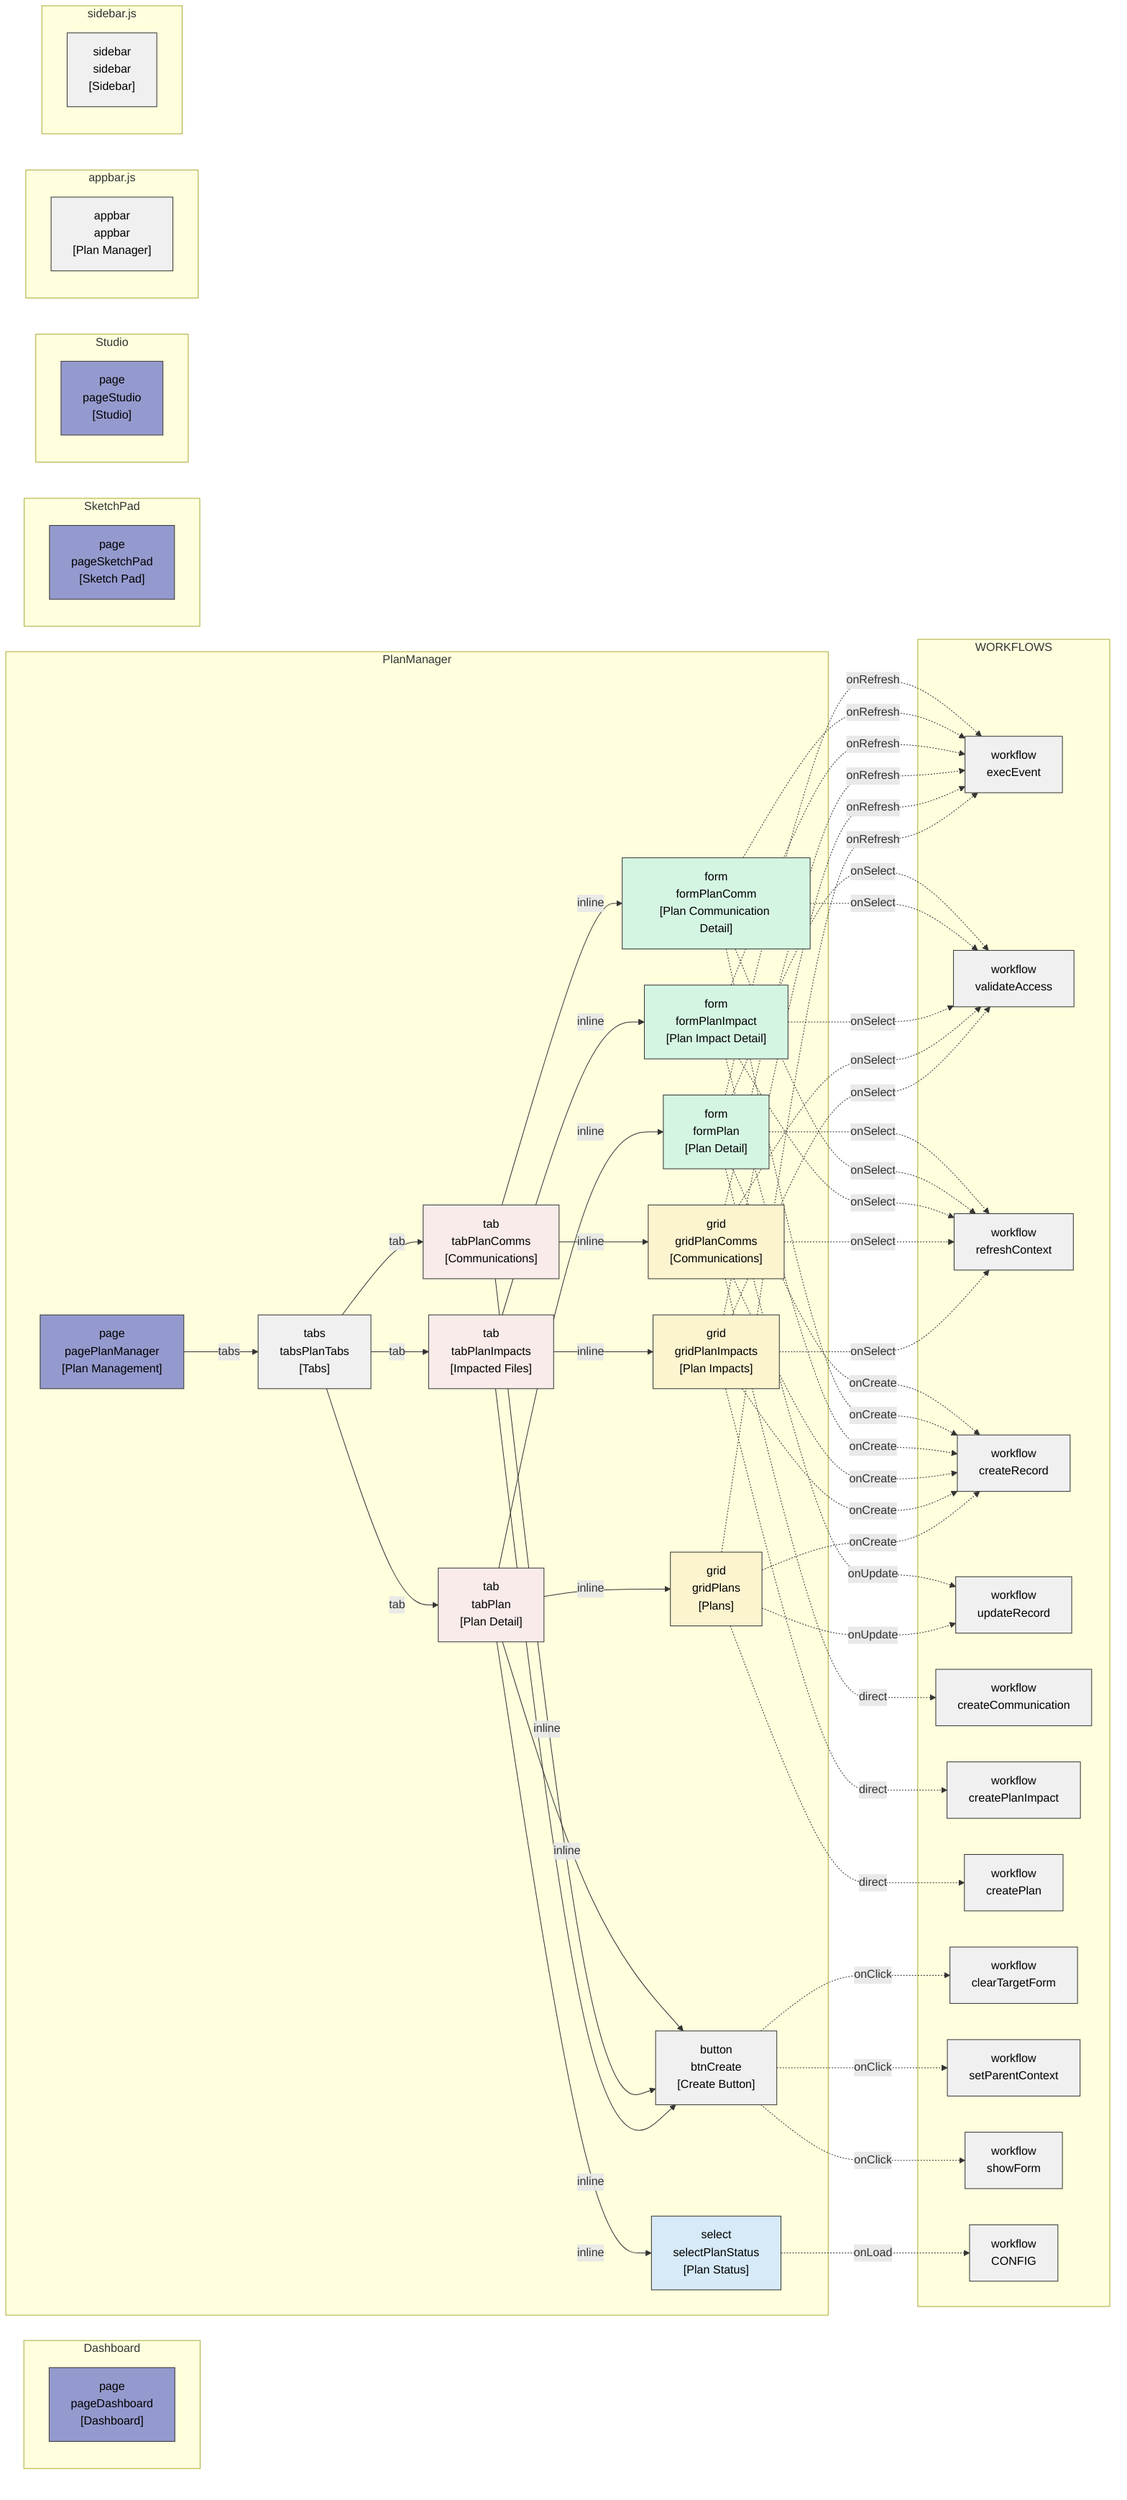 flowchart LR

  subgraph Dashboard
    pageDashboard["page<br>pageDashboard<br>[Dashboard]"]
  end

  subgraph PlanManager
    formPlan["form<br>formPlan<br>[Plan Detail]"]
    formPlanComm["form<br>formPlanComm<br>[Plan Communication Detail]"]
    formPlanImpact["form<br>formPlanImpact<br>[Plan Impact Detail]"]
    gridPlanComms["grid<br>gridPlanComms<br>[Communications]"]
    gridPlanImpacts["grid<br>gridPlanImpacts<br>[Plan Impacts]"]
    gridPlans["grid<br>gridPlans<br>[Plans]"]
    pagePlanManager["page<br>pagePlanManager<br>[Plan Management]"]
    tabPlan["tab<br>tabPlan<br>[Plan Detail]"]
    tabPlanComms["tab<br>tabPlanComms<br>[Communications]"]
    tabPlanImpacts["tab<br>tabPlanImpacts<br>[Impacted Files]"]
    tabsPlanTabs["tabs<br>tabsPlanTabs<br>[Tabs]"]
    btnCreate["button<br>btnCreate<br>[Create Button]"]
    selectPlanStatus["select<br>selectPlanStatus<br>[Plan Status]"]
  end

  subgraph SketchPad
    pageSketchPad["page<br>pageSketchPad<br>[Sketch Pad]"]
  end

  subgraph Studio
    pageStudio["page<br>pageStudio<br>[Studio]"]
  end

  subgraph appbar.js
    appbar["appbar<br>appbar<br>[Plan Manager]"]
  end

  subgraph sidebar.js
    sidebar["sidebar<br>sidebar<br>[Sidebar]"]
  end

  subgraph WORKFLOWS
    workflow:execEvent["workflow<br>execEvent"]
    workflow:validateAccess["workflow<br>validateAccess"]
    workflow:refreshContext["workflow<br>refreshContext"]
    workflow:createRecord["workflow<br>createRecord"]
    workflow:updateRecord["workflow<br>updateRecord"]
    workflow:createCommunication["workflow<br>createCommunication"]
    workflow:createPlanImpact["workflow<br>createPlanImpact"]
    workflow:createPlan["workflow<br>createPlan"]
    workflow:clearTargetForm["workflow<br>clearTargetForm"]
    workflow:setParentContext["workflow<br>setParentContext"]
    workflow:showForm["workflow<br>showForm"]
    workflow:CONFIG["workflow<br>CONFIG"]
  end

  pagePlanManager -->|tabs| tabsPlanTabs
  tabPlan -->|inline| btnCreate
  tabPlan -->|inline| selectPlanStatus
  tabPlan -->|inline| gridPlans
  tabPlan -->|inline| formPlan
  tabPlanComms -->|inline| btnCreate
  tabPlanComms -->|inline| gridPlanComms
  tabPlanComms -->|inline| formPlanComm
  tabPlanImpacts -->|inline| btnCreate
  tabPlanImpacts -->|inline| gridPlanImpacts
  tabPlanImpacts -->|inline| formPlanImpact
  tabsPlanTabs -->|tab| tabPlan
  tabsPlanTabs -->|tab| tabPlanComms
  tabsPlanTabs -->|tab| tabPlanImpacts
  formPlan -.->|onRefresh| workflow:execEvent
  formPlan -.->|onSelect| workflow:validateAccess
  formPlan -.->|onSelect| workflow:refreshContext
  formPlan -.->|onCreate| workflow:createRecord
  formPlan -.->|onUpdate| workflow:updateRecord
  formPlanComm -.->|onRefresh| workflow:execEvent
  formPlanComm -.->|onSelect| workflow:validateAccess
  formPlanComm -.->|onSelect| workflow:refreshContext
  formPlanComm -.->|onCreate| workflow:createRecord
  formPlanImpact -.->|onRefresh| workflow:execEvent
  formPlanImpact -.->|onSelect| workflow:validateAccess
  formPlanImpact -.->|onSelect| workflow:refreshContext
  formPlanImpact -.->|onCreate| workflow:createRecord
  gridPlanComms -.->|direct| workflow:createCommunication
  gridPlanComms -.->|onRefresh| workflow:execEvent
  gridPlanComms -.->|onSelect| workflow:validateAccess
  gridPlanComms -.->|onSelect| workflow:refreshContext
  gridPlanComms -.->|onCreate| workflow:createRecord
  gridPlanImpacts -.->|direct| workflow:createPlanImpact
  gridPlanImpacts -.->|onRefresh| workflow:execEvent
  gridPlanImpacts -.->|onSelect| workflow:validateAccess
  gridPlanImpacts -.->|onSelect| workflow:refreshContext
  gridPlanImpacts -.->|onCreate| workflow:createRecord
  gridPlans -.->|direct| workflow:createPlan
  gridPlans -.->|onRefresh| workflow:execEvent
  gridPlans -.->|onCreate| workflow:createRecord
  gridPlans -.->|onUpdate| workflow:updateRecord
  btnCreate -.->|onClick| workflow:clearTargetForm
  btnCreate -.->|onClick| workflow:setParentContext
  btnCreate -.->|onClick| workflow:showForm
  selectPlanStatus -.->|onLoad| workflow:CONFIG
  class pageDashboard page;
  class formPlan form;
  class formPlanComm form;
  class formPlanImpact form;
  class gridPlanComms grid;
  class gridPlanImpacts grid;
  class gridPlans grid;
  class pagePlanManager page;
  class tabPlan tab;
  class tabPlanComms tab;
  class tabPlanImpacts tab;
  class tabsPlanTabs tabs;
  class btnCreate button;
  class selectPlanStatus select;
  class pageSketchPad page;
  class pageStudio page;
  class appbar appbar;
  class sidebar sidebar;
  class workflow:execEvent workflow;
  class workflow:validateAccess workflow;
  class workflow:refreshContext workflow;
  class workflow:createRecord workflow;
  class workflow:updateRecord workflow;
  class workflow:createCommunication workflow;
  class workflow:createPlanImpact workflow;
  class workflow:createPlan workflow;
  class workflow:clearTargetForm workflow;
  class workflow:setParentContext workflow;
  class workflow:showForm workflow;
  class workflow:CONFIG workflow;
  classDef page fill:#959aceff,stroke:#333,stroke-width:1px,color:#000;
  classDef form fill:#d5f5e3,stroke:#333,stroke-width:1px,color:#000;
  classDef grid fill:#fcf3cf,stroke:#333,stroke-width:1px,color:#000;
  classDef tab fill:#f9ebea,stroke:#333,stroke-width:1px,color:#000;
  classDef tabs fill:#f0f0f0,stroke:#333,stroke-width:1px,color:#000;
  classDef button fill:#f0f0f0,stroke:#333,stroke-width:1px,color:#000;
  classDef select fill:#d6eaf8,stroke:#333,stroke-width:1px,color:#000;
  classDef appbar fill:#f0f0f0,stroke:#333,stroke-width:1px,color:#000;
  classDef sidebar fill:#f0f0f0,stroke:#333,stroke-width:1px,color:#000;
  classDef workflow fill:#f0f0f0,stroke:#333,stroke-width:1px,color:#000;